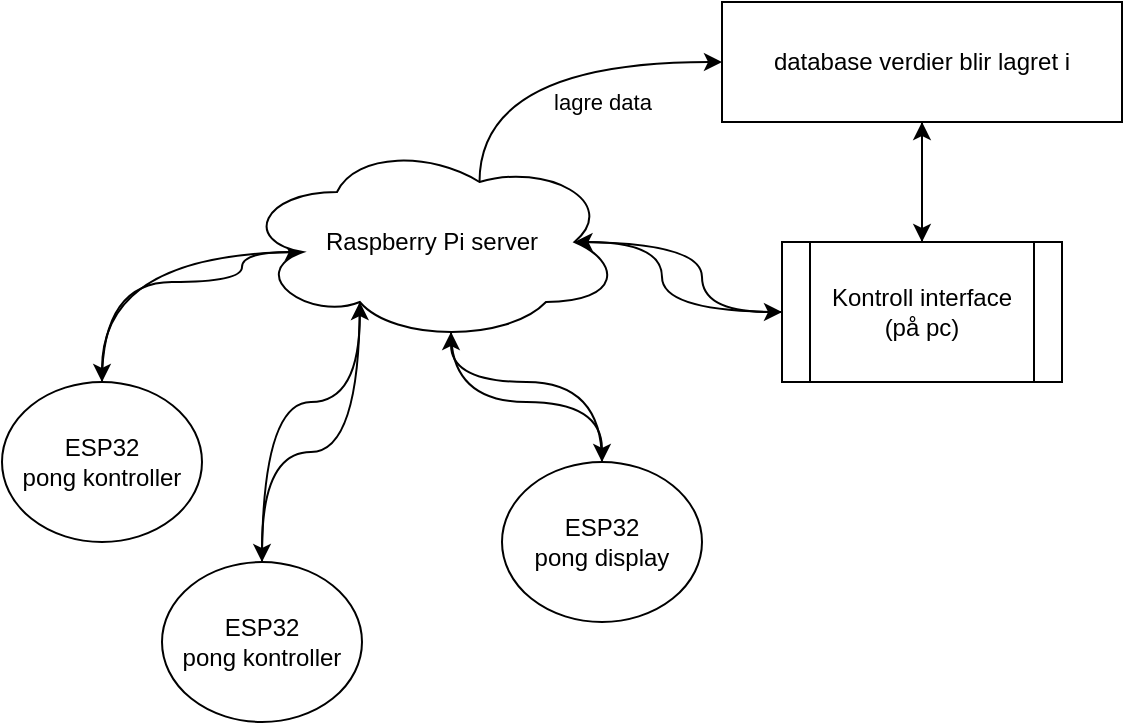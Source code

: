 <mxfile version="13.7.9" type="device"><diagram id="O5Np5O-oTsRoGg6KlhwN" name="Page-1"><mxGraphModel dx="652" dy="422" grid="1" gridSize="10" guides="1" tooltips="1" connect="1" arrows="1" fold="1" page="1" pageScale="1" pageWidth="850" pageHeight="1100" math="0" shadow="0"><root><mxCell id="0"/><mxCell id="1" parent="0"/><mxCell id="7AzTejPpJdzUVeEl-yQH-23" style="edgeStyle=orthogonalEdgeStyle;curved=1;rounded=0;orthogonalLoop=1;jettySize=auto;html=1;exitX=0.5;exitY=0;exitDx=0;exitDy=0;entryX=0.31;entryY=0.8;entryDx=0;entryDy=0;entryPerimeter=0;" edge="1" parent="1" source="7AzTejPpJdzUVeEl-yQH-3" target="7AzTejPpJdzUVeEl-yQH-9"><mxGeometry relative="1" as="geometry"><Array as="points"><mxPoint x="240" y="240"/><mxPoint x="289" y="240"/></Array></mxGeometry></mxCell><mxCell id="7AzTejPpJdzUVeEl-yQH-3" value="ESP32&lt;br&gt;pong kontroller" style="ellipse;whiteSpace=wrap;html=1;" vertex="1" parent="1"><mxGeometry x="190" y="320" width="100" height="80" as="geometry"/></mxCell><mxCell id="7AzTejPpJdzUVeEl-yQH-30" style="edgeStyle=orthogonalEdgeStyle;curved=1;rounded=0;orthogonalLoop=1;jettySize=auto;html=1;exitX=0.5;exitY=0;exitDx=0;exitDy=0;entryX=0.16;entryY=0.55;entryDx=0;entryDy=0;entryPerimeter=0;" edge="1" parent="1" source="7AzTejPpJdzUVeEl-yQH-5" target="7AzTejPpJdzUVeEl-yQH-9"><mxGeometry relative="1" as="geometry"><Array as="points"><mxPoint x="160" y="180"/><mxPoint x="230" y="180"/><mxPoint x="230" y="165"/></Array></mxGeometry></mxCell><mxCell id="7AzTejPpJdzUVeEl-yQH-5" value="ESP32&lt;br&gt;pong kontroller" style="ellipse;whiteSpace=wrap;html=1;" vertex="1" parent="1"><mxGeometry x="110" y="230" width="100" height="80" as="geometry"/></mxCell><mxCell id="7AzTejPpJdzUVeEl-yQH-25" style="edgeStyle=orthogonalEdgeStyle;curved=1;rounded=0;orthogonalLoop=1;jettySize=auto;html=1;exitX=0.5;exitY=0;exitDx=0;exitDy=0;entryX=0.55;entryY=0.95;entryDx=0;entryDy=0;entryPerimeter=0;" edge="1" parent="1" source="7AzTejPpJdzUVeEl-yQH-6" target="7AzTejPpJdzUVeEl-yQH-9"><mxGeometry relative="1" as="geometry"><Array as="points"><mxPoint x="410" y="230"/><mxPoint x="335" y="230"/></Array></mxGeometry></mxCell><mxCell id="7AzTejPpJdzUVeEl-yQH-6" value="ESP32&lt;br&gt;pong display" style="ellipse;whiteSpace=wrap;html=1;" vertex="1" parent="1"><mxGeometry x="360" y="270" width="100" height="80" as="geometry"/></mxCell><mxCell id="7AzTejPpJdzUVeEl-yQH-12" style="edgeStyle=orthogonalEdgeStyle;rounded=0;orthogonalLoop=1;jettySize=auto;html=1;exitX=0.625;exitY=0.2;exitDx=0;exitDy=0;exitPerimeter=0;curved=1;entryX=0;entryY=0.5;entryDx=0;entryDy=0;" edge="1" parent="1" source="7AzTejPpJdzUVeEl-yQH-9" target="7AzTejPpJdzUVeEl-yQH-11"><mxGeometry relative="1" as="geometry"><mxPoint x="380" y="60" as="targetPoint"/><Array as="points"><mxPoint x="349" y="70"/></Array></mxGeometry></mxCell><mxCell id="7AzTejPpJdzUVeEl-yQH-16" value="lagre data" style="edgeLabel;html=1;align=center;verticalAlign=middle;resizable=0;points=[];" vertex="1" connectable="0" parent="7AzTejPpJdzUVeEl-yQH-12"><mxGeometry x="0.062" y="-11" relative="1" as="geometry"><mxPoint x="24.64" y="8.96" as="offset"/></mxGeometry></mxCell><mxCell id="7AzTejPpJdzUVeEl-yQH-22" style="edgeStyle=orthogonalEdgeStyle;curved=1;rounded=0;orthogonalLoop=1;jettySize=auto;html=1;exitX=0.31;exitY=0.8;exitDx=0;exitDy=0;exitPerimeter=0;entryX=0.5;entryY=0;entryDx=0;entryDy=0;" edge="1" parent="1" source="7AzTejPpJdzUVeEl-yQH-9" target="7AzTejPpJdzUVeEl-yQH-3"><mxGeometry relative="1" as="geometry"/></mxCell><mxCell id="7AzTejPpJdzUVeEl-yQH-24" style="edgeStyle=orthogonalEdgeStyle;curved=1;rounded=0;orthogonalLoop=1;jettySize=auto;html=1;exitX=0.55;exitY=0.95;exitDx=0;exitDy=0;exitPerimeter=0;entryX=0.5;entryY=0;entryDx=0;entryDy=0;" edge="1" parent="1" source="7AzTejPpJdzUVeEl-yQH-9" target="7AzTejPpJdzUVeEl-yQH-6"><mxGeometry relative="1" as="geometry"/></mxCell><mxCell id="7AzTejPpJdzUVeEl-yQH-28" style="edgeStyle=orthogonalEdgeStyle;curved=1;rounded=0;orthogonalLoop=1;jettySize=auto;html=1;exitX=0.875;exitY=0.5;exitDx=0;exitDy=0;exitPerimeter=0;entryX=0;entryY=0.5;entryDx=0;entryDy=0;" edge="1" parent="1" source="7AzTejPpJdzUVeEl-yQH-9" target="7AzTejPpJdzUVeEl-yQH-10"><mxGeometry relative="1" as="geometry"/></mxCell><mxCell id="7AzTejPpJdzUVeEl-yQH-31" style="edgeStyle=orthogonalEdgeStyle;curved=1;rounded=0;orthogonalLoop=1;jettySize=auto;html=1;exitX=0.16;exitY=0.55;exitDx=0;exitDy=0;exitPerimeter=0;entryX=0.5;entryY=0;entryDx=0;entryDy=0;" edge="1" parent="1" source="7AzTejPpJdzUVeEl-yQH-9" target="7AzTejPpJdzUVeEl-yQH-5"><mxGeometry relative="1" as="geometry"><Array as="points"><mxPoint x="160" y="165"/></Array></mxGeometry></mxCell><mxCell id="7AzTejPpJdzUVeEl-yQH-9" value="Raspberry Pi server" style="ellipse;shape=cloud;whiteSpace=wrap;html=1;" vertex="1" parent="1"><mxGeometry x="230" y="110" width="190" height="100" as="geometry"/></mxCell><mxCell id="7AzTejPpJdzUVeEl-yQH-19" style="edgeStyle=orthogonalEdgeStyle;curved=1;rounded=0;orthogonalLoop=1;jettySize=auto;html=1;exitX=0.5;exitY=0;exitDx=0;exitDy=0;entryX=0.5;entryY=1;entryDx=0;entryDy=0;" edge="1" parent="1" source="7AzTejPpJdzUVeEl-yQH-10" target="7AzTejPpJdzUVeEl-yQH-11"><mxGeometry relative="1" as="geometry"/></mxCell><mxCell id="7AzTejPpJdzUVeEl-yQH-29" style="edgeStyle=orthogonalEdgeStyle;curved=1;rounded=0;orthogonalLoop=1;jettySize=auto;html=1;exitX=0;exitY=0.5;exitDx=0;exitDy=0;entryX=0.875;entryY=0.5;entryDx=0;entryDy=0;entryPerimeter=0;" edge="1" parent="1" source="7AzTejPpJdzUVeEl-yQH-10" target="7AzTejPpJdzUVeEl-yQH-9"><mxGeometry relative="1" as="geometry"><Array as="points"><mxPoint x="440" y="195"/><mxPoint x="440" y="160"/></Array></mxGeometry></mxCell><mxCell id="7AzTejPpJdzUVeEl-yQH-10" value="Kontroll interface&lt;br&gt;(på pc)" style="shape=process;whiteSpace=wrap;html=1;backgroundOutline=1;" vertex="1" parent="1"><mxGeometry x="500" y="160" width="140" height="70" as="geometry"/></mxCell><mxCell id="7AzTejPpJdzUVeEl-yQH-18" style="edgeStyle=orthogonalEdgeStyle;curved=1;rounded=0;orthogonalLoop=1;jettySize=auto;html=1;exitX=0.5;exitY=1;exitDx=0;exitDy=0;entryX=0.5;entryY=0;entryDx=0;entryDy=0;" edge="1" parent="1" source="7AzTejPpJdzUVeEl-yQH-11" target="7AzTejPpJdzUVeEl-yQH-10"><mxGeometry relative="1" as="geometry"/></mxCell><mxCell id="7AzTejPpJdzUVeEl-yQH-11" value="database verdier blir lagret i" style="rounded=0;whiteSpace=wrap;html=1;" vertex="1" parent="1"><mxGeometry x="470" y="40" width="200" height="60" as="geometry"/></mxCell></root></mxGraphModel></diagram></mxfile>